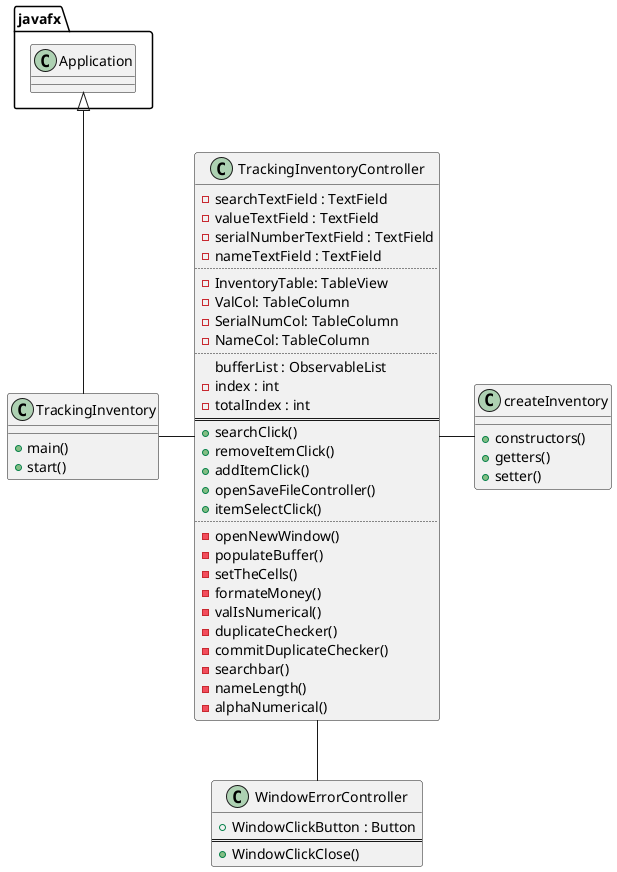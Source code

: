 @startuml
'https://plantuml.com/class-diagram

class TrackingInventory
{
    + main()
    + start()
}

class TrackingInventoryController
{
    - searchTextField : TextField
    - valueTextField : TextField
    - serialNumberTextField : TextField
    - nameTextField : TextField
    ..
    - InventoryTable: TableView
    - ValCol: TableColumn
    - SerialNumCol: TableColumn
    - NameCol: TableColumn
    ..
    bufferList : ObservableList
    - index : int
    - totalIndex : int
    ==
    + searchClick()
    + removeItemClick()
    + addItemClick()
    + openSaveFileController()
    + itemSelectClick()
    ..
    - openNewWindow()
    - populateBuffer()
    - setTheCells()
    - formateMoney()
    - valIsNumerical()
    - duplicateChecker()
    - commitDuplicateChecker()
    - searchbar()
    - nameLength()
    - alphaNumerical()
}

class WindowErrorController
{
    + WindowClickButton : Button
    ==
    + WindowClickClose()
}

class createInventory
{
    + constructors()
    + getters()
    + setter()
}

javafx.Application <|-- TrackingInventory

TrackingInventory - TrackingInventoryController
TrackingInventoryController - createInventory
TrackingInventoryController -- WindowErrorController

@enduml